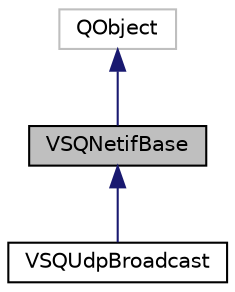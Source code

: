 digraph "VSQNetifBase"
{
 // LATEX_PDF_SIZE
  edge [fontname="Helvetica",fontsize="10",labelfontname="Helvetica",labelfontsize="10"];
  node [fontname="Helvetica",fontsize="10",shape=record];
  Node1 [label="VSQNetifBase",height=0.2,width=0.4,color="black", fillcolor="grey75", style="filled", fontcolor="black",tooltip="SNAP network interface base class."];
  Node2 -> Node1 [dir="back",color="midnightblue",fontsize="10",style="solid",fontname="Helvetica"];
  Node2 [label="QObject",height=0.2,width=0.4,color="grey75", fillcolor="white", style="filled",tooltip=" "];
  Node1 -> Node3 [dir="back",color="midnightblue",fontsize="10",style="solid",fontname="Helvetica"];
  Node3 [label="VSQUdpBroadcast",height=0.2,width=0.4,color="black", fillcolor="white", style="filled",URL="$class_v_s_q_udp_broadcast.html",tooltip="UDP Broadcast network interface implementation."];
}
